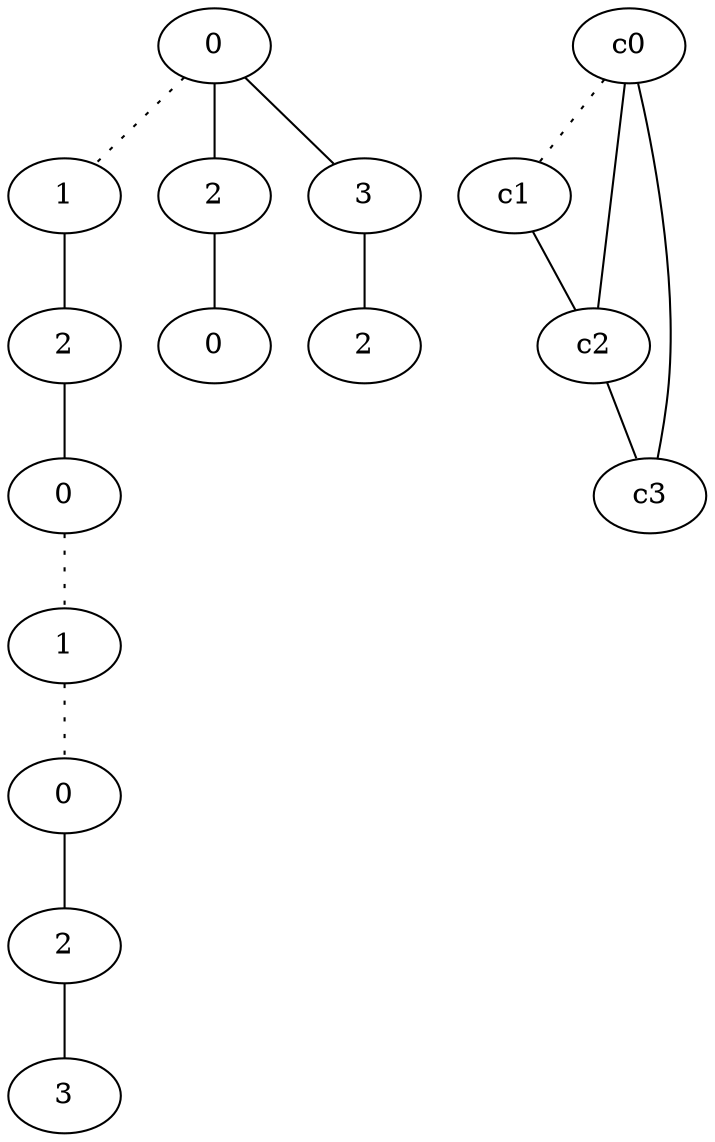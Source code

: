 graph {
a0[label=0];
a1[label=1];
a2[label=2];
a3[label=0];
a4[label=1];
a5[label=0];
a6[label=2];
a7[label=3];
a8[label=2];
a9[label=0];
a10[label=3];
a11[label=2];
a0 -- a1 [style=dotted];
a0 -- a8;
a0 -- a10;
a1 -- a2;
a2 -- a3;
a3 -- a4 [style=dotted];
a4 -- a5 [style=dotted];
a5 -- a6;
a6 -- a7;
a8 -- a9;
a10 -- a11;
c0 -- c1 [style=dotted];
c0 -- c2;
c0 -- c3;
c1 -- c2;
c2 -- c3;
}
